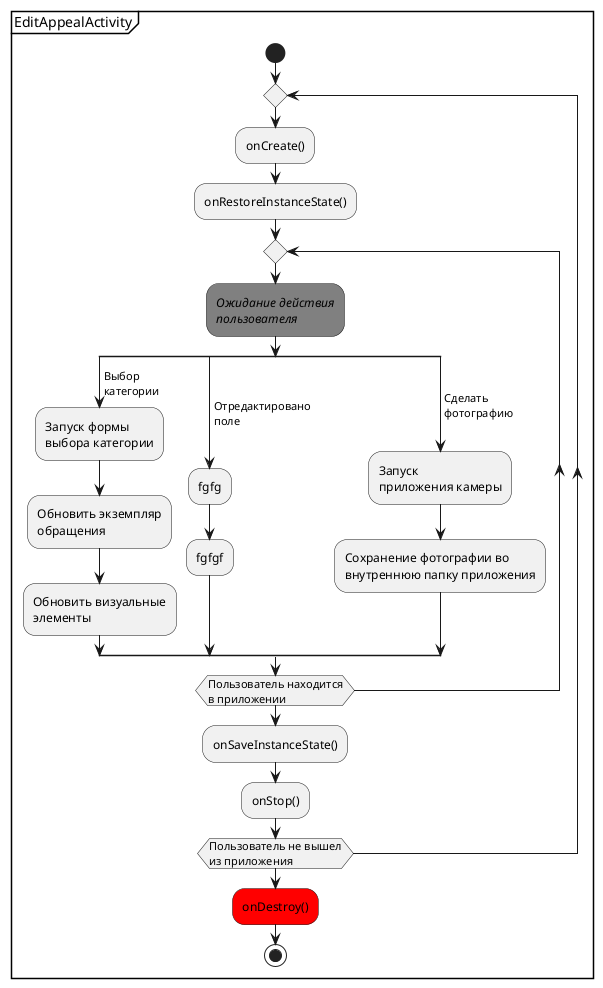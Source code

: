 @startuml
Partition EditAppealActivity
start
    repeat
        :onCreate();
        :onRestoreInstanceState();
        repeat
            #gray://Ожидание действия//\n//пользователя//;
            split
            -> Выбор\nкатегории;
                :Запуск формы\nвыбора категории;
                :Обновить экземпляр\nобращения;
                :Обновить визуальные\nэлементы;
            split again
            -> Отредактировано\nполе;
                :fgfg;
                :fgfgf;
            split again
            -> Сделать\nфотографию;
                :Запуск\nприложения камеры;
                :Сохранение фотографии во\nвнутреннюю папку приложения;
            end split
            repeat while (Пользователь находится\nв приложении)
            :onSaveInstanceState();
            :onStop();
    repeat while (Пользователь не вышел\nиз приложения)
    #red:onDestroy();
stop
@enduml

@startuml
Partition EditAppealActivity::onCreate
start
    if (Вызван в первый раз) then (Да)
        :this.itsAppeal := new Appeal();]
end
@enduml
